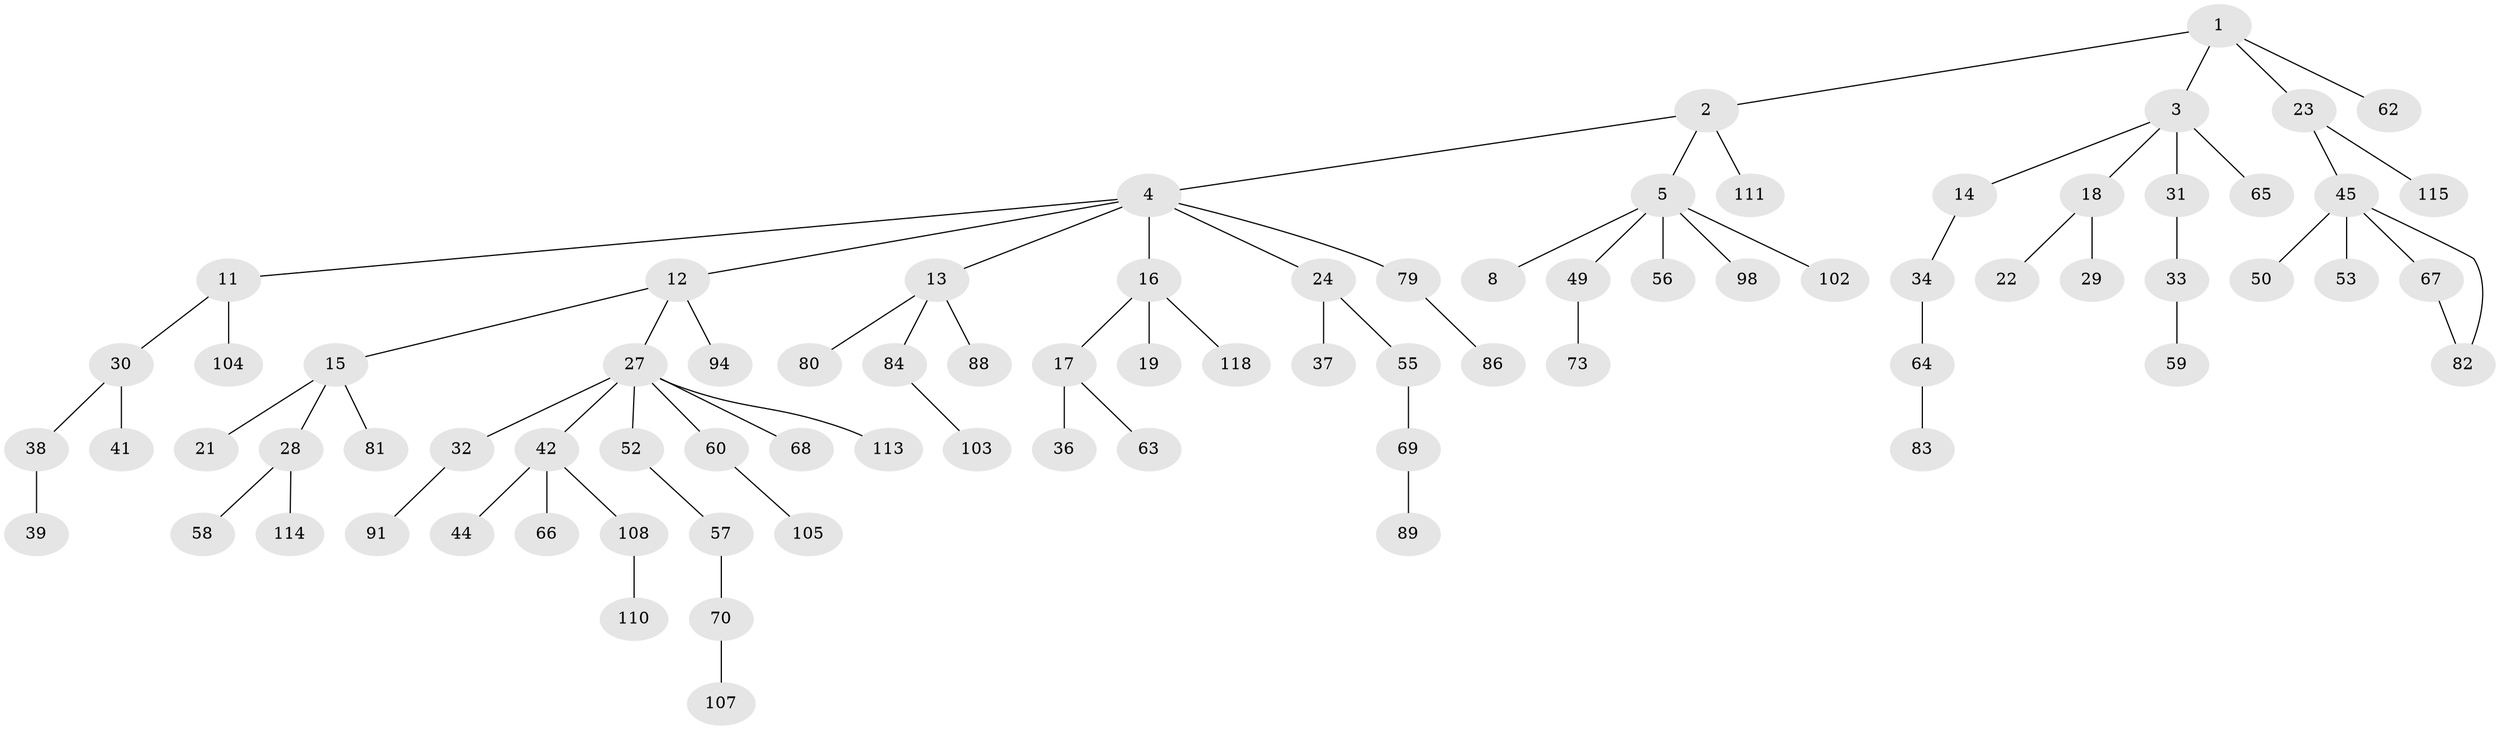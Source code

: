 // Generated by graph-tools (version 1.1) at 2025/23/03/03/25 07:23:35]
// undirected, 79 vertices, 79 edges
graph export_dot {
graph [start="1"]
  node [color=gray90,style=filled];
  1 [super="+75"];
  2 [super="+6"];
  3 [super="+10"];
  4 [super="+7"];
  5 [super="+9"];
  8;
  11 [super="+85"];
  12 [super="+96"];
  13 [super="+20"];
  14 [super="+112"];
  15 [super="+51"];
  16 [super="+72"];
  17 [super="+54"];
  18;
  19;
  21;
  22 [super="+35"];
  23 [super="+25"];
  24 [super="+26"];
  27 [super="+47"];
  28;
  29 [super="+46"];
  30 [super="+40"];
  31;
  32;
  33 [super="+43"];
  34 [super="+61"];
  36 [super="+93"];
  37;
  38;
  39 [super="+95"];
  41 [super="+106"];
  42 [super="+87"];
  44;
  45 [super="+48"];
  49;
  50;
  52;
  53 [super="+78"];
  55 [super="+92"];
  56;
  57 [super="+90"];
  58;
  59 [super="+71"];
  60 [super="+76"];
  62 [super="+119"];
  63 [super="+116"];
  64;
  65;
  66;
  67 [super="+99"];
  68;
  69 [super="+74"];
  70;
  73 [super="+77"];
  79;
  80;
  81;
  82 [super="+100"];
  83;
  84;
  86 [super="+101"];
  88;
  89;
  91;
  94 [super="+97"];
  98;
  102 [super="+117"];
  103;
  104;
  105;
  107;
  108 [super="+109"];
  110;
  111;
  113;
  114;
  115;
  118;
  1 -- 2;
  1 -- 3;
  1 -- 23;
  1 -- 62;
  2 -- 4;
  2 -- 5;
  2 -- 111;
  3 -- 14;
  3 -- 18;
  3 -- 65;
  3 -- 31;
  4 -- 12;
  4 -- 24;
  4 -- 16;
  4 -- 11;
  4 -- 13;
  4 -- 79;
  5 -- 8;
  5 -- 49;
  5 -- 56;
  5 -- 98;
  5 -- 102;
  11 -- 30;
  11 -- 104;
  12 -- 15;
  12 -- 27;
  12 -- 94;
  13 -- 80;
  13 -- 84;
  13 -- 88;
  14 -- 34;
  15 -- 21;
  15 -- 28;
  15 -- 81;
  16 -- 17;
  16 -- 19;
  16 -- 118;
  17 -- 36;
  17 -- 63;
  18 -- 22;
  18 -- 29;
  23 -- 45;
  23 -- 115;
  24 -- 55;
  24 -- 37;
  27 -- 32;
  27 -- 42;
  27 -- 52;
  27 -- 68;
  27 -- 113;
  27 -- 60;
  28 -- 58;
  28 -- 114;
  30 -- 38;
  30 -- 41;
  31 -- 33;
  32 -- 91;
  33 -- 59;
  34 -- 64;
  38 -- 39;
  42 -- 44;
  42 -- 66;
  42 -- 108;
  45 -- 50;
  45 -- 53;
  45 -- 82;
  45 -- 67;
  49 -- 73;
  52 -- 57;
  55 -- 69;
  57 -- 70;
  60 -- 105;
  64 -- 83;
  67 -- 82;
  69 -- 89;
  70 -- 107;
  79 -- 86;
  84 -- 103;
  108 -- 110;
}
